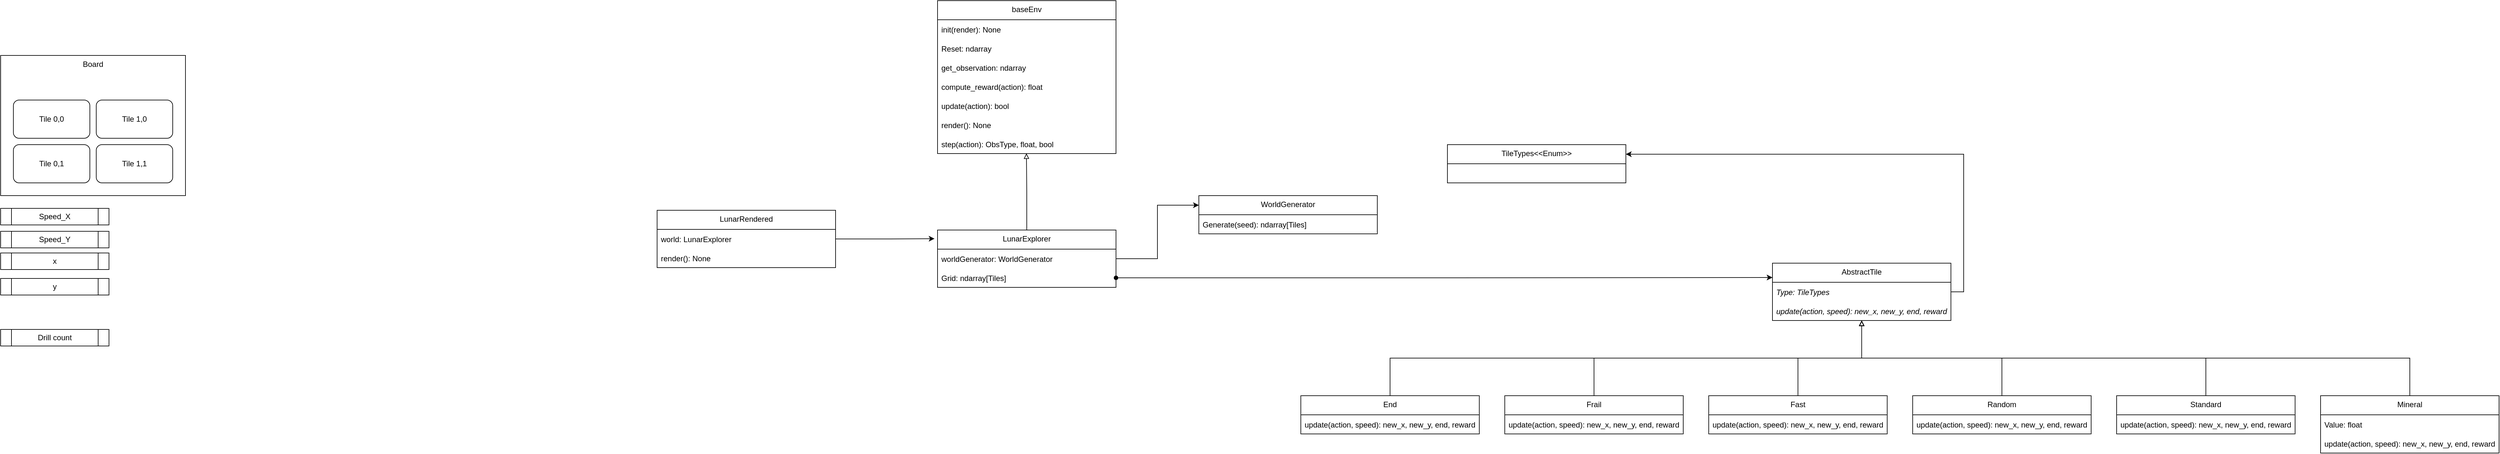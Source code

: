 <mxfile version="15.4.0" type="device"><diagram id="WZJIDwZ3fr7R_5hg5gCt" name="Page-1"><mxGraphModel dx="1024" dy="592" grid="1" gridSize="10" guides="1" tooltips="1" connect="1" arrows="1" fold="1" page="1" pageScale="1" pageWidth="1169" pageHeight="827" math="0" shadow="0"><root><mxCell id="0"/><mxCell id="1" parent="0"/><mxCell id="TDEeKDjCs2u7KZnenefO-1" value="Board" style="rounded=0;whiteSpace=wrap;html=1;verticalAlign=top;" parent="1" vertex="1"><mxGeometry x="160" y="120" width="290" height="220" as="geometry"/></mxCell><mxCell id="TDEeKDjCs2u7KZnenefO-2" value="Tile 0,0" style="rounded=1;whiteSpace=wrap;html=1;verticalAlign=middle;" parent="1" vertex="1"><mxGeometry x="180" y="190" width="120" height="60" as="geometry"/></mxCell><mxCell id="TDEeKDjCs2u7KZnenefO-3" value="Tile 1,0" style="rounded=1;whiteSpace=wrap;html=1;verticalAlign=middle;" parent="1" vertex="1"><mxGeometry x="310" y="190" width="120" height="60" as="geometry"/></mxCell><mxCell id="TDEeKDjCs2u7KZnenefO-4" value="Tile 0,1" style="rounded=1;whiteSpace=wrap;html=1;verticalAlign=middle;" parent="1" vertex="1"><mxGeometry x="180" y="260" width="120" height="60" as="geometry"/></mxCell><mxCell id="TDEeKDjCs2u7KZnenefO-5" value="Tile 1,1" style="rounded=1;whiteSpace=wrap;html=1;verticalAlign=middle;" parent="1" vertex="1"><mxGeometry x="310" y="260" width="120" height="60" as="geometry"/></mxCell><mxCell id="TDEeKDjCs2u7KZnenefO-47" style="edgeStyle=orthogonalEdgeStyle;rounded=0;orthogonalLoop=1;jettySize=auto;html=1;exitX=0.5;exitY=0;exitDx=0;exitDy=0;entryX=0.498;entryY=0.989;entryDx=0;entryDy=0;entryPerimeter=0;startArrow=none;startFill=0;endArrow=block;endFill=0;" parent="1" source="TDEeKDjCs2u7KZnenefO-6" target="TDEeKDjCs2u7KZnenefO-16" edge="1"><mxGeometry relative="1" as="geometry"/></mxCell><mxCell id="TDEeKDjCs2u7KZnenefO-6" value="LunarExplorer" style="swimlane;fontStyle=0;childLayout=stackLayout;horizontal=1;startSize=30;horizontalStack=0;resizeParent=1;resizeParentMax=0;resizeLast=0;collapsible=1;marginBottom=0;verticalAlign=top;" parent="1" vertex="1"><mxGeometry x="1630" y="394" width="280" height="90" as="geometry"/></mxCell><mxCell id="TDEeKDjCs2u7KZnenefO-74" value="worldGenerator: WorldGenerator" style="text;strokeColor=none;fillColor=none;align=left;verticalAlign=middle;spacingLeft=4;spacingRight=4;overflow=hidden;points=[[0,0.5],[1,0.5]];portConstraint=eastwest;rotatable=0;" parent="TDEeKDjCs2u7KZnenefO-6" vertex="1"><mxGeometry y="30" width="280" height="30" as="geometry"/></mxCell><mxCell id="TDEeKDjCs2u7KZnenefO-7" value="Grid: ndarray[Tiles]" style="text;strokeColor=none;fillColor=none;align=left;verticalAlign=middle;spacingLeft=4;spacingRight=4;overflow=hidden;points=[[0,0.5],[1,0.5]];portConstraint=eastwest;rotatable=0;" parent="TDEeKDjCs2u7KZnenefO-6" vertex="1"><mxGeometry y="60" width="280" height="30" as="geometry"/></mxCell><mxCell id="TDEeKDjCs2u7KZnenefO-10" value="baseEnv" style="swimlane;fontStyle=0;childLayout=stackLayout;horizontal=1;startSize=30;horizontalStack=0;resizeParent=1;resizeParentMax=0;resizeLast=0;collapsible=1;marginBottom=0;verticalAlign=top;" parent="1" vertex="1"><mxGeometry x="1630" y="34" width="280" height="240" as="geometry"/></mxCell><mxCell id="TDEeKDjCs2u7KZnenefO-17" value="init(render): None" style="text;strokeColor=none;fillColor=none;align=left;verticalAlign=middle;spacingLeft=4;spacingRight=4;overflow=hidden;points=[[0,0.5],[1,0.5]];portConstraint=eastwest;rotatable=0;" parent="TDEeKDjCs2u7KZnenefO-10" vertex="1"><mxGeometry y="30" width="280" height="30" as="geometry"/></mxCell><mxCell id="TDEeKDjCs2u7KZnenefO-11" value="Reset: ndarray" style="text;strokeColor=none;fillColor=none;align=left;verticalAlign=middle;spacingLeft=4;spacingRight=4;overflow=hidden;points=[[0,0.5],[1,0.5]];portConstraint=eastwest;rotatable=0;" parent="TDEeKDjCs2u7KZnenefO-10" vertex="1"><mxGeometry y="60" width="280" height="30" as="geometry"/></mxCell><mxCell id="TDEeKDjCs2u7KZnenefO-12" value="get_observation: ndarray" style="text;strokeColor=none;fillColor=none;align=left;verticalAlign=middle;spacingLeft=4;spacingRight=4;overflow=hidden;points=[[0,0.5],[1,0.5]];portConstraint=eastwest;rotatable=0;" parent="TDEeKDjCs2u7KZnenefO-10" vertex="1"><mxGeometry y="90" width="280" height="30" as="geometry"/></mxCell><mxCell id="TDEeKDjCs2u7KZnenefO-13" value="compute_reward(action): float" style="text;strokeColor=none;fillColor=none;align=left;verticalAlign=middle;spacingLeft=4;spacingRight=4;overflow=hidden;points=[[0,0.5],[1,0.5]];portConstraint=eastwest;rotatable=0;" parent="TDEeKDjCs2u7KZnenefO-10" vertex="1"><mxGeometry y="120" width="280" height="30" as="geometry"/></mxCell><mxCell id="TDEeKDjCs2u7KZnenefO-14" value="update(action): bool" style="text;strokeColor=none;fillColor=none;align=left;verticalAlign=middle;spacingLeft=4;spacingRight=4;overflow=hidden;points=[[0,0.5],[1,0.5]];portConstraint=eastwest;rotatable=0;" parent="TDEeKDjCs2u7KZnenefO-10" vertex="1"><mxGeometry y="150" width="280" height="30" as="geometry"/></mxCell><mxCell id="TDEeKDjCs2u7KZnenefO-15" value="render(): None" style="text;strokeColor=none;fillColor=none;align=left;verticalAlign=middle;spacingLeft=4;spacingRight=4;overflow=hidden;points=[[0,0.5],[1,0.5]];portConstraint=eastwest;rotatable=0;" parent="TDEeKDjCs2u7KZnenefO-10" vertex="1"><mxGeometry y="180" width="280" height="30" as="geometry"/></mxCell><mxCell id="TDEeKDjCs2u7KZnenefO-16" value="step(action): ObsType, float, bool" style="text;strokeColor=none;fillColor=none;align=left;verticalAlign=middle;spacingLeft=4;spacingRight=4;overflow=hidden;points=[[0,0.5],[1,0.5]];portConstraint=eastwest;rotatable=0;" parent="TDEeKDjCs2u7KZnenefO-10" vertex="1"><mxGeometry y="210" width="280" height="30" as="geometry"/></mxCell><mxCell id="TDEeKDjCs2u7KZnenefO-18" value="Speed_X" style="shape=process;whiteSpace=wrap;html=1;backgroundOutline=1;verticalAlign=middle;" parent="1" vertex="1"><mxGeometry x="160" y="360" width="170" height="26" as="geometry"/></mxCell><mxCell id="TDEeKDjCs2u7KZnenefO-19" value="Speed_Y" style="shape=process;whiteSpace=wrap;html=1;backgroundOutline=1;verticalAlign=middle;" parent="1" vertex="1"><mxGeometry x="160" y="396" width="170" height="26" as="geometry"/></mxCell><mxCell id="TDEeKDjCs2u7KZnenefO-20" value="x" style="shape=process;whiteSpace=wrap;html=1;backgroundOutline=1;verticalAlign=middle;" parent="1" vertex="1"><mxGeometry x="160" y="430" width="170" height="26" as="geometry"/></mxCell><mxCell id="TDEeKDjCs2u7KZnenefO-21" value="y" style="shape=process;whiteSpace=wrap;html=1;backgroundOutline=1;verticalAlign=middle;" parent="1" vertex="1"><mxGeometry x="160" y="470" width="170" height="26" as="geometry"/></mxCell><mxCell id="TDEeKDjCs2u7KZnenefO-22" value="Drill count" style="shape=process;whiteSpace=wrap;html=1;backgroundOutline=1;verticalAlign=middle;" parent="1" vertex="1"><mxGeometry x="160" y="550" width="170" height="26" as="geometry"/></mxCell><mxCell id="TDEeKDjCs2u7KZnenefO-23" value="AbstractTile" style="swimlane;fontStyle=0;childLayout=stackLayout;horizontal=1;startSize=30;horizontalStack=0;resizeParent=1;resizeParentMax=0;resizeLast=0;collapsible=1;marginBottom=0;verticalAlign=top;" parent="1" vertex="1"><mxGeometry x="2940" y="446" width="280" height="90" as="geometry"/></mxCell><mxCell id="TDEeKDjCs2u7KZnenefO-54" value="Type: TileTypes" style="text;strokeColor=none;fillColor=none;align=left;verticalAlign=middle;spacingLeft=4;spacingRight=4;overflow=hidden;points=[[0,0.5],[1,0.5]];portConstraint=eastwest;rotatable=0;fontStyle=2" parent="TDEeKDjCs2u7KZnenefO-23" vertex="1"><mxGeometry y="30" width="280" height="30" as="geometry"/></mxCell><mxCell id="TDEeKDjCs2u7KZnenefO-24" value="update(action, speed): new_x, new_y, end, reward" style="text;strokeColor=none;fillColor=none;align=left;verticalAlign=middle;spacingLeft=4;spacingRight=4;overflow=hidden;points=[[0,0.5],[1,0.5]];portConstraint=eastwest;rotatable=0;fontStyle=2" parent="TDEeKDjCs2u7KZnenefO-23" vertex="1"><mxGeometry y="60" width="280" height="30" as="geometry"/></mxCell><mxCell id="TDEeKDjCs2u7KZnenefO-25" style="edgeStyle=orthogonalEdgeStyle;rounded=0;orthogonalLoop=1;jettySize=auto;html=1;exitX=1;exitY=0.5;exitDx=0;exitDy=0;entryX=0;entryY=0.25;entryDx=0;entryDy=0;startArrow=oval;startFill=1;" parent="1" source="TDEeKDjCs2u7KZnenefO-7" target="TDEeKDjCs2u7KZnenefO-23" edge="1"><mxGeometry relative="1" as="geometry"/></mxCell><mxCell id="TDEeKDjCs2u7KZnenefO-66" style="edgeStyle=orthogonalEdgeStyle;rounded=0;orthogonalLoop=1;jettySize=auto;html=1;exitX=0.5;exitY=0;exitDx=0;exitDy=0;startArrow=none;startFill=0;endArrow=block;endFill=0;" parent="1" source="TDEeKDjCs2u7KZnenefO-28" target="TDEeKDjCs2u7KZnenefO-23" edge="1"><mxGeometry relative="1" as="geometry"/></mxCell><mxCell id="TDEeKDjCs2u7KZnenefO-28" value="End" style="swimlane;fontStyle=0;childLayout=stackLayout;horizontal=1;startSize=30;horizontalStack=0;resizeParent=1;resizeParentMax=0;resizeLast=0;collapsible=1;marginBottom=0;verticalAlign=top;" parent="1" vertex="1"><mxGeometry x="2200" y="654" width="280" height="60" as="geometry"/></mxCell><mxCell id="TDEeKDjCs2u7KZnenefO-29" value="update(action, speed): new_x, new_y, end, reward" style="text;strokeColor=none;fillColor=none;align=left;verticalAlign=middle;spacingLeft=4;spacingRight=4;overflow=hidden;points=[[0,0.5],[1,0.5]];portConstraint=eastwest;rotatable=0;" parent="TDEeKDjCs2u7KZnenefO-28" vertex="1"><mxGeometry y="30" width="280" height="30" as="geometry"/></mxCell><mxCell id="TDEeKDjCs2u7KZnenefO-70" style="edgeStyle=orthogonalEdgeStyle;rounded=0;orthogonalLoop=1;jettySize=auto;html=1;exitX=0.5;exitY=0;exitDx=0;exitDy=0;startArrow=none;startFill=0;endArrow=block;endFill=0;" parent="1" source="TDEeKDjCs2u7KZnenefO-30" target="TDEeKDjCs2u7KZnenefO-23" edge="1"><mxGeometry relative="1" as="geometry"/></mxCell><mxCell id="TDEeKDjCs2u7KZnenefO-30" value="Mineral" style="swimlane;fontStyle=0;childLayout=stackLayout;horizontal=1;startSize=30;horizontalStack=0;resizeParent=1;resizeParentMax=0;resizeLast=0;collapsible=1;marginBottom=0;verticalAlign=top;" parent="1" vertex="1"><mxGeometry x="3800" y="654" width="280" height="90" as="geometry"/></mxCell><mxCell id="TDEeKDjCs2u7KZnenefO-32" value="Value: float" style="text;strokeColor=none;fillColor=none;align=left;verticalAlign=middle;spacingLeft=4;spacingRight=4;overflow=hidden;points=[[0,0.5],[1,0.5]];portConstraint=eastwest;rotatable=0;" parent="TDEeKDjCs2u7KZnenefO-30" vertex="1"><mxGeometry y="30" width="280" height="30" as="geometry"/></mxCell><mxCell id="TDEeKDjCs2u7KZnenefO-31" value="update(action, speed): new_x, new_y, end, reward" style="text;strokeColor=none;fillColor=none;align=left;verticalAlign=middle;spacingLeft=4;spacingRight=4;overflow=hidden;points=[[0,0.5],[1,0.5]];portConstraint=eastwest;rotatable=0;" parent="TDEeKDjCs2u7KZnenefO-30" vertex="1"><mxGeometry y="60" width="280" height="30" as="geometry"/></mxCell><mxCell id="TDEeKDjCs2u7KZnenefO-67" style="edgeStyle=orthogonalEdgeStyle;rounded=0;orthogonalLoop=1;jettySize=auto;html=1;exitX=0.5;exitY=0;exitDx=0;exitDy=0;startArrow=none;startFill=0;endArrow=block;endFill=0;" parent="1" source="TDEeKDjCs2u7KZnenefO-33" target="TDEeKDjCs2u7KZnenefO-23" edge="1"><mxGeometry relative="1" as="geometry"/></mxCell><mxCell id="TDEeKDjCs2u7KZnenefO-33" value="Fast" style="swimlane;fontStyle=0;childLayout=stackLayout;horizontal=1;startSize=30;horizontalStack=0;resizeParent=1;resizeParentMax=0;resizeLast=0;collapsible=1;marginBottom=0;verticalAlign=top;" parent="1" vertex="1"><mxGeometry x="2840" y="654" width="280" height="60" as="geometry"/></mxCell><mxCell id="TDEeKDjCs2u7KZnenefO-35" value="update(action, speed): new_x, new_y, end, reward" style="text;strokeColor=none;fillColor=none;align=left;verticalAlign=middle;spacingLeft=4;spacingRight=4;overflow=hidden;points=[[0,0.5],[1,0.5]];portConstraint=eastwest;rotatable=0;" parent="TDEeKDjCs2u7KZnenefO-33" vertex="1"><mxGeometry y="30" width="280" height="30" as="geometry"/></mxCell><mxCell id="TDEeKDjCs2u7KZnenefO-68" style="edgeStyle=orthogonalEdgeStyle;rounded=0;orthogonalLoop=1;jettySize=auto;html=1;exitX=0.5;exitY=0;exitDx=0;exitDy=0;startArrow=none;startFill=0;endArrow=block;endFill=0;" parent="1" source="TDEeKDjCs2u7KZnenefO-36" target="TDEeKDjCs2u7KZnenefO-23" edge="1"><mxGeometry relative="1" as="geometry"/></mxCell><mxCell id="TDEeKDjCs2u7KZnenefO-36" value="Random" style="swimlane;fontStyle=0;childLayout=stackLayout;horizontal=1;startSize=30;horizontalStack=0;resizeParent=1;resizeParentMax=0;resizeLast=0;collapsible=1;marginBottom=0;verticalAlign=top;" parent="1" vertex="1"><mxGeometry x="3160" y="654" width="280" height="60" as="geometry"/></mxCell><mxCell id="TDEeKDjCs2u7KZnenefO-38" value="update(action, speed): new_x, new_y, end, reward" style="text;strokeColor=none;fillColor=none;align=left;verticalAlign=middle;spacingLeft=4;spacingRight=4;overflow=hidden;points=[[0,0.5],[1,0.5]];portConstraint=eastwest;rotatable=0;" parent="TDEeKDjCs2u7KZnenefO-36" vertex="1"><mxGeometry y="30" width="280" height="30" as="geometry"/></mxCell><mxCell id="TDEeKDjCs2u7KZnenefO-69" style="edgeStyle=orthogonalEdgeStyle;rounded=0;orthogonalLoop=1;jettySize=auto;html=1;exitX=0.5;exitY=0;exitDx=0;exitDy=0;startArrow=none;startFill=0;endArrow=block;endFill=0;" parent="1" source="TDEeKDjCs2u7KZnenefO-39" target="TDEeKDjCs2u7KZnenefO-23" edge="1"><mxGeometry relative="1" as="geometry"/></mxCell><mxCell id="TDEeKDjCs2u7KZnenefO-39" value="Standard" style="swimlane;fontStyle=0;childLayout=stackLayout;horizontal=1;startSize=30;horizontalStack=0;resizeParent=1;resizeParentMax=0;resizeLast=0;collapsible=1;marginBottom=0;verticalAlign=top;" parent="1" vertex="1"><mxGeometry x="3480" y="654" width="280" height="60" as="geometry"/></mxCell><mxCell id="TDEeKDjCs2u7KZnenefO-41" value="update(action, speed): new_x, new_y, end, reward" style="text;strokeColor=none;fillColor=none;align=left;verticalAlign=middle;spacingLeft=4;spacingRight=4;overflow=hidden;points=[[0,0.5],[1,0.5]];portConstraint=eastwest;rotatable=0;" parent="TDEeKDjCs2u7KZnenefO-39" vertex="1"><mxGeometry y="30" width="280" height="30" as="geometry"/></mxCell><mxCell id="TDEeKDjCs2u7KZnenefO-65" style="edgeStyle=orthogonalEdgeStyle;rounded=0;orthogonalLoop=1;jettySize=auto;html=1;exitX=0.5;exitY=0;exitDx=0;exitDy=0;startArrow=none;startFill=0;endArrow=block;endFill=0;" parent="1" source="TDEeKDjCs2u7KZnenefO-42" target="TDEeKDjCs2u7KZnenefO-23" edge="1"><mxGeometry relative="1" as="geometry"/></mxCell><mxCell id="TDEeKDjCs2u7KZnenefO-42" value="Frail" style="swimlane;fontStyle=0;childLayout=stackLayout;horizontal=1;startSize=30;horizontalStack=0;resizeParent=1;resizeParentMax=0;resizeLast=0;collapsible=1;marginBottom=0;verticalAlign=top;" parent="1" vertex="1"><mxGeometry x="2520" y="654" width="280" height="60" as="geometry"/></mxCell><mxCell id="TDEeKDjCs2u7KZnenefO-44" value="update(action, speed): new_x, new_y, end, reward" style="text;strokeColor=none;fillColor=none;align=left;verticalAlign=middle;spacingLeft=4;spacingRight=4;overflow=hidden;points=[[0,0.5],[1,0.5]];portConstraint=eastwest;rotatable=0;" parent="TDEeKDjCs2u7KZnenefO-42" vertex="1"><mxGeometry y="30" width="280" height="30" as="geometry"/></mxCell><mxCell id="TDEeKDjCs2u7KZnenefO-48" value="LunarRendered" style="swimlane;fontStyle=0;childLayout=stackLayout;horizontal=1;startSize=30;horizontalStack=0;resizeParent=1;resizeParentMax=0;resizeLast=0;collapsible=1;marginBottom=0;verticalAlign=top;" parent="1" vertex="1"><mxGeometry x="1190" y="363" width="280" height="90" as="geometry"/></mxCell><mxCell id="TDEeKDjCs2u7KZnenefO-55" value="world: LunarExplorer" style="text;strokeColor=none;fillColor=none;align=left;verticalAlign=middle;spacingLeft=4;spacingRight=4;overflow=hidden;points=[[0,0.5],[1,0.5]];portConstraint=eastwest;rotatable=0;fontStyle=0" parent="TDEeKDjCs2u7KZnenefO-48" vertex="1"><mxGeometry y="30" width="280" height="30" as="geometry"/></mxCell><mxCell id="TDEeKDjCs2u7KZnenefO-49" value="render(): None" style="text;strokeColor=none;fillColor=none;align=left;verticalAlign=middle;spacingLeft=4;spacingRight=4;overflow=hidden;points=[[0,0.5],[1,0.5]];portConstraint=eastwest;rotatable=0;fontStyle=0" parent="TDEeKDjCs2u7KZnenefO-48" vertex="1"><mxGeometry y="60" width="280" height="30" as="geometry"/></mxCell><mxCell id="TDEeKDjCs2u7KZnenefO-52" value="TileTypes&lt;&lt;Enum&gt;&gt;" style="swimlane;fontStyle=0;childLayout=stackLayout;horizontal=1;startSize=30;horizontalStack=0;resizeParent=1;resizeParentMax=0;resizeLast=0;collapsible=1;marginBottom=0;verticalAlign=top;" parent="1" vertex="1"><mxGeometry x="2430" y="260" width="280" height="60" as="geometry"/></mxCell><mxCell id="TDEeKDjCs2u7KZnenefO-71" style="edgeStyle=orthogonalEdgeStyle;rounded=0;orthogonalLoop=1;jettySize=auto;html=1;exitX=1;exitY=0.5;exitDx=0;exitDy=0;entryX=1;entryY=0.25;entryDx=0;entryDy=0;startArrow=none;startFill=0;endArrow=classic;endFill=1;" parent="1" source="TDEeKDjCs2u7KZnenefO-54" target="TDEeKDjCs2u7KZnenefO-52" edge="1"><mxGeometry relative="1" as="geometry"/></mxCell><mxCell id="TDEeKDjCs2u7KZnenefO-72" value="WorldGenerator" style="swimlane;fontStyle=0;childLayout=stackLayout;horizontal=1;startSize=30;horizontalStack=0;resizeParent=1;resizeParentMax=0;resizeLast=0;collapsible=1;marginBottom=0;verticalAlign=top;" parent="1" vertex="1"><mxGeometry x="2040" y="340" width="280" height="60" as="geometry"/></mxCell><mxCell id="TDEeKDjCs2u7KZnenefO-73" value="Generate(seed): ndarray[Tiles]" style="text;strokeColor=none;fillColor=none;align=left;verticalAlign=middle;spacingLeft=4;spacingRight=4;overflow=hidden;points=[[0,0.5],[1,0.5]];portConstraint=eastwest;rotatable=0;" parent="TDEeKDjCs2u7KZnenefO-72" vertex="1"><mxGeometry y="30" width="280" height="30" as="geometry"/></mxCell><mxCell id="TDEeKDjCs2u7KZnenefO-75" style="edgeStyle=orthogonalEdgeStyle;rounded=0;orthogonalLoop=1;jettySize=auto;html=1;exitX=1;exitY=0.5;exitDx=0;exitDy=0;entryX=-0.017;entryY=0.151;entryDx=0;entryDy=0;entryPerimeter=0;startArrow=none;startFill=0;endArrow=classic;endFill=1;" parent="1" source="TDEeKDjCs2u7KZnenefO-55" target="TDEeKDjCs2u7KZnenefO-6" edge="1"><mxGeometry relative="1" as="geometry"/></mxCell><mxCell id="TDEeKDjCs2u7KZnenefO-77" style="edgeStyle=orthogonalEdgeStyle;rounded=0;orthogonalLoop=1;jettySize=auto;html=1;exitX=1;exitY=0.5;exitDx=0;exitDy=0;entryX=0;entryY=0.25;entryDx=0;entryDy=0;startArrow=none;startFill=0;endArrow=classic;endFill=1;" parent="1" source="TDEeKDjCs2u7KZnenefO-74" target="TDEeKDjCs2u7KZnenefO-72" edge="1"><mxGeometry relative="1" as="geometry"/></mxCell></root></mxGraphModel></diagram></mxfile>